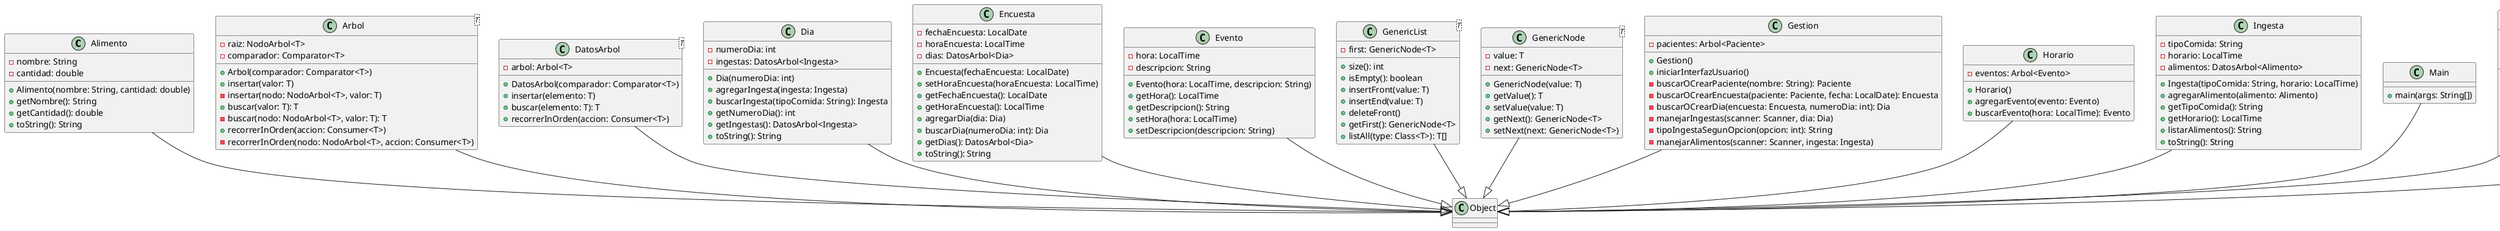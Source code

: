 @startuml

class Alimento {
    - nombre: String
    - cantidad: double
    + Alimento(nombre: String, cantidad: double)
    + getNombre(): String
    + getCantidad(): double
    + toString(): String
}

class Arbol<T> {
    - raiz: NodoArbol<T>
    - comparador: Comparator<T>
    + Arbol(comparador: Comparator<T>)
    + insertar(valor: T)
    - insertar(nodo: NodoArbol<T>, valor: T)
    + buscar(valor: T): T
    - buscar(nodo: NodoArbol<T>, valor: T): T
    + recorrerInOrden(accion: Consumer<T>)
    - recorrerInOrden(nodo: NodoArbol<T>, accion: Consumer<T>)
}

class DatosArbol<T> {
    - arbol: Arbol<T>
    + DatosArbol(comparador: Comparator<T>)
    + insertar(elemento: T)
    + buscar(elemento: T): T
    + recorrerInOrden(accion: Consumer<T>)
}

class Dia {
    - numeroDia: int
    - ingestas: DatosArbol<Ingesta>
    + Dia(numeroDia: int)
    + agregarIngesta(ingesta: Ingesta)
    + buscarIngesta(tipoComida: String): Ingesta
    + getNumeroDia(): int
    + getIngestas(): DatosArbol<Ingesta>
    + toString(): String
}

class Encuesta {
    - fechaEncuesta: LocalDate
    - horaEncuesta: LocalTime
    - dias: DatosArbol<Dia>
    + Encuesta(fechaEncuesta: LocalDate)
    + setHoraEncuesta(horaEncuesta: LocalTime)
    + getFechaEncuesta(): LocalDate
    + getHoraEncuesta(): LocalTime
    + agregarDia(dia: Dia)
    + buscarDia(numeroDia: int): Dia
    + getDias(): DatosArbol<Dia>
    + toString(): String
}

class Evento {
    - hora: LocalTime
    - descripcion: String
    + Evento(hora: LocalTime, descripcion: String)
    + getHora(): LocalTime
    + getDescripcion(): String
    + setHora(hora: LocalTime)
    + setDescripcion(descripcion: String)
}

class GenericList<T> {
    - first: GenericNode<T>
    + size(): int
    + isEmpty(): boolean
    + insertFront(value: T)
    + insertEnd(value: T)
    + deleteFront()
    + getFirst(): GenericNode<T>
    + listAll(type: Class<T>): T[]
}

class GenericNode<T> {
    - value: T
    - next: GenericNode<T>
    + GenericNode(value: T)
    + getValue(): T
    + setValue(value: T)
    + getNext(): GenericNode<T>
    + setNext(next: GenericNode<T>)
}

class Gestion {
    - pacientes: Arbol<Paciente>
    + Gestion()
    + iniciarInterfazUsuario()
    - buscarOCrearPaciente(nombre: String): Paciente
    - buscarOCrearEncuesta(paciente: Paciente, fecha: LocalDate): Encuesta
    - buscarOCrearDia(encuesta: Encuesta, numeroDia: int): Dia
    - manejarIngestas(scanner: Scanner, dia: Dia)
    - tipoIngestaSegunOpcion(opcion: int): String
    - manejarAlimentos(scanner: Scanner, ingesta: Ingesta)
}

class Horario {
    - eventos: Arbol<Evento>
    + Horario()
    + agregarEvento(evento: Evento)
    + buscarEvento(hora: LocalTime): Evento
}

class Ingesta {
    - tipoComida: String
    - horario: LocalTime
    - alimentos: DatosArbol<Alimento>
    + Ingesta(tipoComida: String, horario: LocalTime)
    + agregarAlimento(alimento: Alimento)
    + getTipoComida(): String
    + getHorario(): LocalTime
    + listarAlimentos(): String
    + toString(): String
}

class Main {
    + main(args: String[])
}

class NodoArbol<T> {
    - valor: T
    - izquierdo: NodoArbol<T>
    - derecho: NodoArbol<T>
    + NodoArbol(valor: T)
    + getValor(): T
    + setValor(valor: T)
    + getIzquierdo(): NodoArbol<T>
    + setIzquierdo(izquierdo: NodoArbol<T>)
    + getDerecho(): NodoArbol<T>
    + setDerecho(derecho: NodoArbol<T>)
}

class Paciente {
    - nombre: String
    - fechaAlta: LocalDate
    - encuestas: DatosArbol<Encuesta>
    + Paciente(nombre: String)
    + setFechaAlta(fecha: LocalDate)
    + getFechaAlta(): LocalDate
    + agregarEncuesta(encuesta: Encuesta)
    + buscarEncuesta(fecha: LocalDate): Encuesta
    + getEncuestas(): DatosArbol<Encuesta>
    + getNombre(): String
    + toString(): String
}

Alimento --|> Object
Arbol --|> Object
DatosArbol --|> Object
Dia --|> Object
Encuesta --|> Object
Evento --|> Object
GenericList --|> Object
GenericNode --|> Object
Gestion --|> Object
Horario --|> Object
Ingesta --|> Object
Main --|> Object
NodoArbol --|> Object
Paciente --|> Object

@enduml
